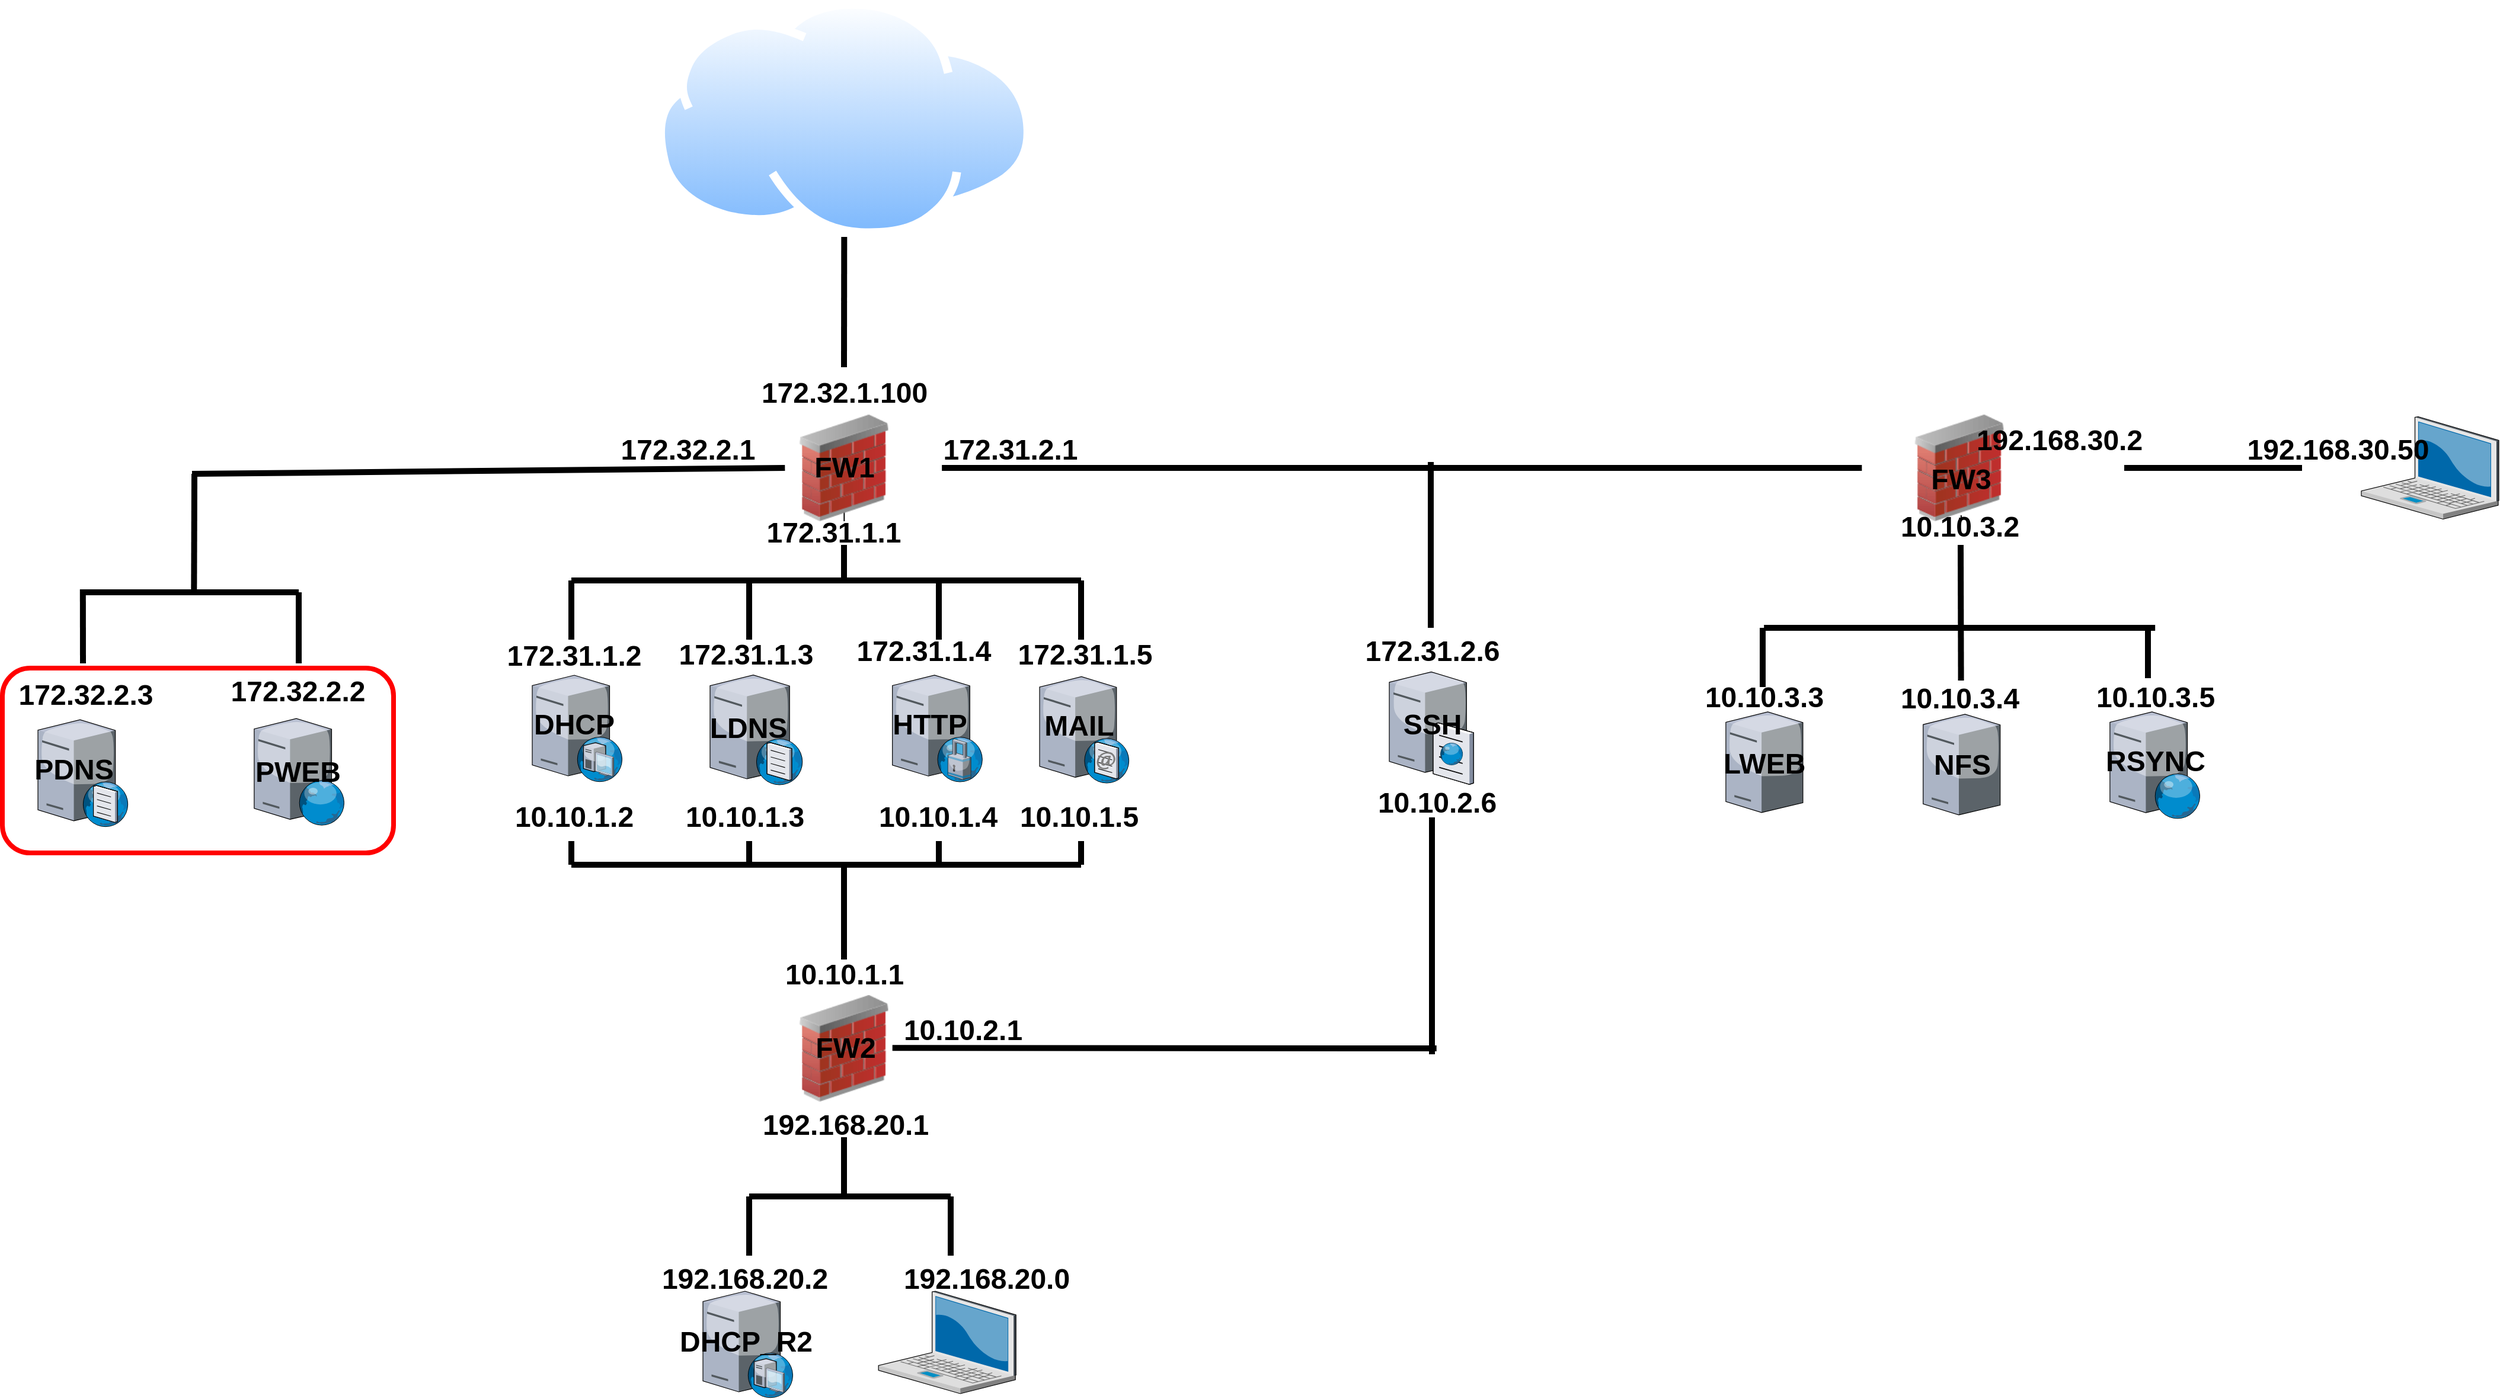 <mxfile version="20.5.1" type="github">
  <diagram id="6a731a19-8d31-9384-78a2-239565b7b9f0" name="Page-1">
    <mxGraphModel dx="3377" dy="2274" grid="1" gridSize="10" guides="1" tooltips="1" connect="1" arrows="1" fold="1" page="1" pageScale="1" pageWidth="1169" pageHeight="1654" background="#FFFFFF" math="0" shadow="0">
      <root>
        <mxCell id="0" />
        <mxCell id="1" parent="0" />
        <mxCell id="1jXCcoFpXVr-cj9uIh6z-17" style="edgeStyle=elbowEdgeStyle;rounded=0;orthogonalLoop=1;jettySize=auto;elbow=vertical;html=1;exitX=0.5;exitY=1;exitDx=0;exitDy=0;endArrow=none;endFill=0;" parent="1" source="1YaqFMHaYyieEzxT80kR-2257" edge="1">
          <mxGeometry relative="1" as="geometry">
            <mxPoint x="-1409.84" y="-1225" as="targetPoint" />
          </mxGeometry>
        </mxCell>
        <mxCell id="1jXCcoFpXVr-cj9uIh6z-40" style="edgeStyle=none;rounded=0;orthogonalLoop=1;jettySize=auto;html=1;strokeColor=default;endArrow=none;endFill=0;strokeWidth=5;" parent="1" edge="1">
          <mxGeometry relative="1" as="geometry">
            <mxPoint x="-1410" y="-1160" as="targetPoint" />
            <mxPoint x="-1410" y="-1190" as="sourcePoint" />
          </mxGeometry>
        </mxCell>
        <mxCell id="1YaqFMHaYyieEzxT80kR-2257" value="" style="image;html=1;image=img/lib/clip_art/networking/Firewall_02_128x128.png" parent="1" vertex="1">
          <mxGeometry x="-1492.26" y="-1300" width="164.84" height="90" as="geometry" />
        </mxCell>
        <mxCell id="1YaqFMHaYyieEzxT80kR-2258" value="" style="aspect=fixed;perimeter=ellipsePerimeter;html=1;align=center;shadow=0;dashed=0;spacingTop=3;image;image=img/lib/active_directory/internet_cloud.svg;" parent="1" vertex="1">
          <mxGeometry x="-1568.57" y="-1650" width="317.46" height="200" as="geometry" />
        </mxCell>
        <mxCell id="1YaqFMHaYyieEzxT80kR-2264" style="rounded=1;orthogonalLoop=1;jettySize=auto;html=1;strokeColor=#000000;endArrow=none;endFill=0;strokeWidth=5;" parent="1" target="1YaqFMHaYyieEzxT80kR-2258" edge="1">
          <mxGeometry relative="1" as="geometry">
            <mxPoint x="-1410" y="-1340" as="sourcePoint" />
          </mxGeometry>
        </mxCell>
        <mxCell id="1YaqFMHaYyieEzxT80kR-2265" value="FW1" style="text;strokeColor=none;fillColor=none;html=1;fontSize=24;fontStyle=1;verticalAlign=middle;align=center;" parent="1" vertex="1">
          <mxGeometry x="-1459.84" y="-1275" width="100" height="40" as="geometry" />
        </mxCell>
        <mxCell id="1YaqFMHaYyieEzxT80kR-2283" value="" style="verticalLabelPosition=bottom;sketch=0;aspect=fixed;html=1;verticalAlign=top;strokeColor=none;align=center;outlineConnect=0;shape=mxgraph.citrix.dhcp_server;" parent="1" vertex="1">
          <mxGeometry x="-1673" y="-1080" width="76" height="90" as="geometry" />
        </mxCell>
        <mxCell id="1YaqFMHaYyieEzxT80kR-2284" value="" style="verticalLabelPosition=bottom;sketch=0;aspect=fixed;html=1;verticalAlign=top;strokeColor=none;align=center;outlineConnect=0;shape=mxgraph.citrix.dns_server;" parent="1" vertex="1">
          <mxGeometry x="-1523" y="-1082.5" width="78.57" height="95" as="geometry" />
        </mxCell>
        <mxCell id="1YaqFMHaYyieEzxT80kR-2285" value="DHCP" style="text;strokeColor=none;fillColor=none;html=1;fontSize=24;fontStyle=1;verticalAlign=middle;align=center;" parent="1" vertex="1">
          <mxGeometry x="-1673" y="-1048.43" width="70" height="20" as="geometry" />
        </mxCell>
        <mxCell id="1YaqFMHaYyieEzxT80kR-2286" value="LDNS" style="text;strokeColor=none;fillColor=none;html=1;fontSize=24;fontStyle=1;verticalAlign=middle;align=center;" parent="1" vertex="1">
          <mxGeometry x="-1523" y="-1045.94" width="63.84" height="21.87" as="geometry" />
        </mxCell>
        <mxCell id="1YaqFMHaYyieEzxT80kR-2288" value="" style="verticalLabelPosition=bottom;sketch=0;aspect=fixed;html=1;verticalAlign=top;strokeColor=none;align=center;outlineConnect=0;shape=mxgraph.citrix.proxy_server;" parent="1" vertex="1">
          <mxGeometry x="-1369.16" y="-1080.01" width="76.5" height="90" as="geometry" />
        </mxCell>
        <mxCell id="1jXCcoFpXVr-cj9uIh6z-9" value="HTTP" style="text;strokeColor=none;fillColor=none;html=1;fontSize=24;fontStyle=1;verticalAlign=middle;align=center;" parent="1" vertex="1">
          <mxGeometry x="-1369.16" y="-1044.68" width="62.09" height="12.5" as="geometry" />
        </mxCell>
        <mxCell id="1jXCcoFpXVr-cj9uIh6z-41" value="" style="endArrow=none;html=1;rounded=0;strokeColor=default;strokeWidth=5;" parent="1" edge="1">
          <mxGeometry width="50" height="50" relative="1" as="geometry">
            <mxPoint x="-1640" y="-1160" as="sourcePoint" />
            <mxPoint x="-1210" y="-1160" as="targetPoint" />
          </mxGeometry>
        </mxCell>
        <mxCell id="1jXCcoFpXVr-cj9uIh6z-43" value="" style="endArrow=none;html=1;rounded=0;strokeColor=default;strokeWidth=5;" parent="1" edge="1">
          <mxGeometry width="50" height="50" relative="1" as="geometry">
            <mxPoint x="-1640" y="-1110" as="sourcePoint" />
            <mxPoint x="-1640" y="-1160" as="targetPoint" />
          </mxGeometry>
        </mxCell>
        <mxCell id="1jXCcoFpXVr-cj9uIh6z-44" value="" style="endArrow=none;html=1;rounded=0;strokeColor=default;strokeWidth=5;" parent="1" edge="1">
          <mxGeometry width="50" height="50" relative="1" as="geometry">
            <mxPoint x="-1490" y="-1110" as="sourcePoint" />
            <mxPoint x="-1490" y="-1160" as="targetPoint" />
          </mxGeometry>
        </mxCell>
        <mxCell id="1jXCcoFpXVr-cj9uIh6z-45" value="" style="endArrow=none;html=1;rounded=0;strokeColor=default;strokeWidth=5;" parent="1" edge="1">
          <mxGeometry width="50" height="50" relative="1" as="geometry">
            <mxPoint x="-1330" y="-1110" as="sourcePoint" />
            <mxPoint x="-1330" y="-1160" as="targetPoint" />
          </mxGeometry>
        </mxCell>
        <mxCell id="1jXCcoFpXVr-cj9uIh6z-47" value="" style="endArrow=none;html=1;rounded=0;strokeColor=default;strokeWidth=5;" parent="1" edge="1">
          <mxGeometry width="50" height="50" relative="1" as="geometry">
            <mxPoint x="-1210" y="-1110" as="sourcePoint" />
            <mxPoint x="-1210" y="-1160" as="targetPoint" />
          </mxGeometry>
        </mxCell>
        <mxCell id="1jXCcoFpXVr-cj9uIh6z-48" value="" style="endArrow=none;html=1;rounded=0;strokeColor=default;strokeWidth=5;" parent="1" edge="1">
          <mxGeometry width="50" height="50" relative="1" as="geometry">
            <mxPoint x="-1640" y="-920" as="sourcePoint" />
            <mxPoint x="-1210" y="-920" as="targetPoint" />
          </mxGeometry>
        </mxCell>
        <mxCell id="1jXCcoFpXVr-cj9uIh6z-49" value="" style="endArrow=none;html=1;rounded=0;strokeColor=default;strokeWidth=5;" parent="1" edge="1">
          <mxGeometry width="50" height="50" relative="1" as="geometry">
            <mxPoint x="-1640" y="-940" as="sourcePoint" />
            <mxPoint x="-1640" y="-920" as="targetPoint" />
          </mxGeometry>
        </mxCell>
        <mxCell id="1jXCcoFpXVr-cj9uIh6z-50" value="" style="endArrow=none;html=1;rounded=0;strokeColor=default;strokeWidth=5;" parent="1" edge="1">
          <mxGeometry width="50" height="50" relative="1" as="geometry">
            <mxPoint x="-1490" y="-940" as="sourcePoint" />
            <mxPoint x="-1490" y="-920" as="targetPoint" />
          </mxGeometry>
        </mxCell>
        <mxCell id="1jXCcoFpXVr-cj9uIh6z-51" value="" style="endArrow=none;html=1;rounded=0;strokeColor=default;strokeWidth=5;" parent="1" edge="1">
          <mxGeometry width="50" height="50" relative="1" as="geometry">
            <mxPoint x="-1330" y="-940" as="sourcePoint" />
            <mxPoint x="-1330" y="-920" as="targetPoint" />
          </mxGeometry>
        </mxCell>
        <mxCell id="1jXCcoFpXVr-cj9uIh6z-52" value="" style="endArrow=none;html=1;rounded=0;strokeColor=default;strokeWidth=5;" parent="1" edge="1">
          <mxGeometry width="50" height="50" relative="1" as="geometry">
            <mxPoint x="-1210" y="-940" as="sourcePoint" />
            <mxPoint x="-1210" y="-920" as="targetPoint" />
          </mxGeometry>
        </mxCell>
        <mxCell id="1jXCcoFpXVr-cj9uIh6z-53" style="edgeStyle=elbowEdgeStyle;rounded=0;orthogonalLoop=1;jettySize=auto;elbow=vertical;html=1;exitX=0.5;exitY=1;exitDx=0;exitDy=0;endArrow=none;endFill=0;" parent="1" source="1jXCcoFpXVr-cj9uIh6z-54" edge="1">
          <mxGeometry relative="1" as="geometry">
            <mxPoint x="-467.58" y="-1215" as="targetPoint" />
          </mxGeometry>
        </mxCell>
        <mxCell id="1jXCcoFpXVr-cj9uIh6z-54" value="" style="image;html=1;image=img/lib/clip_art/networking/Firewall_02_128x128.png" parent="1" vertex="1">
          <mxGeometry x="-551.33" y="-1300" width="164.84" height="90" as="geometry" />
        </mxCell>
        <mxCell id="1jXCcoFpXVr-cj9uIh6z-55" value="FW3" style="text;strokeColor=none;fillColor=none;html=1;fontSize=24;fontStyle=1;verticalAlign=middle;align=center;" parent="1" vertex="1">
          <mxGeometry x="-517.58" y="-1265" width="100" height="40" as="geometry" />
        </mxCell>
        <mxCell id="1jXCcoFpXVr-cj9uIh6z-57" value="" style="endArrow=none;html=1;rounded=0;strokeColor=#000000;strokeWidth=5;" parent="1" edge="1">
          <mxGeometry width="50" height="50" relative="1" as="geometry">
            <mxPoint x="-1958.35" y="-1150" as="sourcePoint" />
            <mxPoint x="-1958" y="-1250" as="targetPoint" />
          </mxGeometry>
        </mxCell>
        <mxCell id="1jXCcoFpXVr-cj9uIh6z-58" value="" style="endArrow=none;html=1;rounded=0;strokeColor=#000000;strokeWidth=5;" parent="1" edge="1">
          <mxGeometry width="50" height="50" relative="1" as="geometry">
            <mxPoint x="-2050" y="-1150" as="sourcePoint" />
            <mxPoint x="-1870" y="-1150" as="targetPoint" />
            <Array as="points">
              <mxPoint x="-1957.58" y="-1150" />
            </Array>
          </mxGeometry>
        </mxCell>
        <mxCell id="1jXCcoFpXVr-cj9uIh6z-59" value="" style="verticalLabelPosition=bottom;sketch=0;aspect=fixed;html=1;verticalAlign=top;strokeColor=none;align=center;outlineConnect=0;shape=mxgraph.citrix.smtp_server;" parent="1" vertex="1">
          <mxGeometry x="-1245" y="-1081" width="76" height="92" as="geometry" />
        </mxCell>
        <mxCell id="1jXCcoFpXVr-cj9uIh6z-61" value="" style="verticalLabelPosition=bottom;sketch=0;aspect=fixed;html=1;verticalAlign=top;strokeColor=none;align=center;outlineConnect=0;shape=mxgraph.citrix.dns_server;" parent="1" vertex="1">
          <mxGeometry x="-2090" y="-1044.68" width="76.5" height="92.5" as="geometry" />
        </mxCell>
        <mxCell id="1jXCcoFpXVr-cj9uIh6z-62" value="" style="verticalLabelPosition=bottom;sketch=0;aspect=fixed;html=1;verticalAlign=top;strokeColor=none;align=center;outlineConnect=0;shape=mxgraph.citrix.web_server;" parent="1" vertex="1">
          <mxGeometry x="-1907.58" y="-1043.43" width="76.5" height="90" as="geometry" />
        </mxCell>
        <mxCell id="1jXCcoFpXVr-cj9uIh6z-63" value="" style="endArrow=none;html=1;rounded=0;strokeColor=#000000;strokeWidth=5;" parent="1" edge="1">
          <mxGeometry width="50" height="50" relative="1" as="geometry">
            <mxPoint x="-2052" y="-1090" as="sourcePoint" />
            <mxPoint x="-2052.09" y="-1152.5" as="targetPoint" />
          </mxGeometry>
        </mxCell>
        <mxCell id="1jXCcoFpXVr-cj9uIh6z-64" value="" style="endArrow=none;html=1;rounded=0;strokeColor=#000000;strokeWidth=5;" parent="1" edge="1">
          <mxGeometry width="50" height="50" relative="1" as="geometry">
            <mxPoint x="-1870" y="-1090" as="sourcePoint" />
            <mxPoint x="-1870" y="-1150" as="targetPoint" />
          </mxGeometry>
        </mxCell>
        <mxCell id="1jXCcoFpXVr-cj9uIh6z-65" value="MAIL" style="text;strokeColor=none;fillColor=none;html=1;fontSize=24;fontStyle=1;verticalAlign=middle;align=center;" parent="1" vertex="1">
          <mxGeometry x="-1245" y="-1049.07" width="65" height="25" as="geometry" />
        </mxCell>
        <mxCell id="1jXCcoFpXVr-cj9uIh6z-69" value="" style="endArrow=none;html=1;rounded=0;strokeColor=#000000;strokeWidth=5;entryX=0;entryY=0.5;entryDx=0;entryDy=0;" parent="1" target="1YaqFMHaYyieEzxT80kR-2265" edge="1">
          <mxGeometry width="50" height="50" relative="1" as="geometry">
            <mxPoint x="-1960" y="-1250" as="sourcePoint" />
            <mxPoint x="-1550" y="-1280" as="targetPoint" />
          </mxGeometry>
        </mxCell>
        <mxCell id="1jXCcoFpXVr-cj9uIh6z-71" value="" style="endArrow=none;html=1;rounded=0;strokeColor=#000000;strokeWidth=5;exitX=1;exitY=0.5;exitDx=0;exitDy=0;" parent="1" source="1YaqFMHaYyieEzxT80kR-2257" target="1jXCcoFpXVr-cj9uIh6z-54" edge="1">
          <mxGeometry width="50" height="50" relative="1" as="geometry">
            <mxPoint x="-1270" y="-1230" as="sourcePoint" />
            <mxPoint x="-1220" y="-1280" as="targetPoint" />
          </mxGeometry>
        </mxCell>
        <mxCell id="1jXCcoFpXVr-cj9uIh6z-72" value="" style="verticalLabelPosition=bottom;sketch=0;aspect=fixed;html=1;verticalAlign=top;strokeColor=none;align=center;outlineConnect=0;shape=mxgraph.citrix.web_server;" parent="1" vertex="1">
          <mxGeometry x="-342.07" y="-1049.07" width="76.5" height="90" as="geometry" />
        </mxCell>
        <mxCell id="1jXCcoFpXVr-cj9uIh6z-73" value="" style="verticalLabelPosition=bottom;sketch=0;aspect=fixed;html=1;verticalAlign=top;strokeColor=none;align=center;outlineConnect=0;shape=mxgraph.citrix.tower_server;" parent="1" vertex="1">
          <mxGeometry x="-499.65" y="-1047.08" width="65" height="85" as="geometry" />
        </mxCell>
        <mxCell id="1jXCcoFpXVr-cj9uIh6z-75" value="" style="verticalLabelPosition=bottom;sketch=0;aspect=fixed;html=1;verticalAlign=top;strokeColor=none;align=center;outlineConnect=0;shape=mxgraph.citrix.tower_server;" parent="1" vertex="1">
          <mxGeometry x="-666.07" y="-1049.07" width="65" height="85" as="geometry" />
        </mxCell>
        <mxCell id="1jXCcoFpXVr-cj9uIh6z-76" value="" style="endArrow=none;html=1;rounded=0;strokeColor=#000000;strokeWidth=5;" parent="1" edge="1">
          <mxGeometry width="50" height="50" relative="1" as="geometry">
            <mxPoint x="-635" y="-1070" as="sourcePoint" />
            <mxPoint x="-635" y="-1120" as="targetPoint" />
          </mxGeometry>
        </mxCell>
        <mxCell id="1jXCcoFpXVr-cj9uIh6z-77" value="" style="endArrow=none;html=1;rounded=0;strokeColor=#000000;strokeWidth=5;" parent="1" edge="1">
          <mxGeometry width="50" height="50" relative="1" as="geometry">
            <mxPoint x="-467.7" y="-1075.51" as="sourcePoint" />
            <mxPoint x="-468" y="-1190" as="targetPoint" />
          </mxGeometry>
        </mxCell>
        <mxCell id="1jXCcoFpXVr-cj9uIh6z-78" value="" style="endArrow=none;html=1;rounded=0;strokeColor=#000000;strokeWidth=5;" parent="1" edge="1">
          <mxGeometry width="50" height="50" relative="1" as="geometry">
            <mxPoint x="-310.0" y="-1077.5" as="sourcePoint" />
            <mxPoint x="-310" y="-1120" as="targetPoint" />
          </mxGeometry>
        </mxCell>
        <mxCell id="1jXCcoFpXVr-cj9uIh6z-79" value="" style="endArrow=none;html=1;rounded=0;strokeColor=#000000;strokeWidth=5;" parent="1" edge="1">
          <mxGeometry width="50" height="50" relative="1" as="geometry">
            <mxPoint x="-633.91" y="-1120" as="sourcePoint" />
            <mxPoint x="-303.91" y="-1120" as="targetPoint" />
          </mxGeometry>
        </mxCell>
        <mxCell id="1jXCcoFpXVr-cj9uIh6z-81" value="" style="verticalLabelPosition=bottom;sketch=0;aspect=fixed;html=1;verticalAlign=top;strokeColor=none;align=center;outlineConnect=0;shape=mxgraph.citrix.laptop_2;" parent="1" vertex="1">
          <mxGeometry x="-130" y="-1298.25" width="116" height="86.5" as="geometry" />
        </mxCell>
        <mxCell id="1jXCcoFpXVr-cj9uIh6z-82" value="" style="endArrow=none;html=1;rounded=0;strokeColor=#000000;strokeWidth=5;" parent="1" edge="1">
          <mxGeometry width="50" height="50" relative="1" as="geometry">
            <mxPoint x="-330" y="-1255" as="sourcePoint" />
            <mxPoint x="-180" y="-1255" as="targetPoint" />
          </mxGeometry>
        </mxCell>
        <mxCell id="1jXCcoFpXVr-cj9uIh6z-83" value="" style="endArrow=none;html=1;rounded=0;strokeColor=#000000;strokeWidth=5;" parent="1" edge="1">
          <mxGeometry width="50" height="50" relative="1" as="geometry">
            <mxPoint x="-915" y="-1120" as="sourcePoint" />
            <mxPoint x="-915" y="-1260" as="targetPoint" />
          </mxGeometry>
        </mxCell>
        <mxCell id="1jXCcoFpXVr-cj9uIh6z-84" value="" style="verticalLabelPosition=bottom;sketch=0;aspect=fixed;html=1;verticalAlign=top;strokeColor=none;align=center;outlineConnect=0;shape=mxgraph.citrix.ftp_server;" parent="1" vertex="1">
          <mxGeometry x="-950" y="-1085" width="71" height="97" as="geometry" />
        </mxCell>
        <mxCell id="1jXCcoFpXVr-cj9uIh6z-85" value="SSH" style="text;strokeColor=none;fillColor=none;html=1;fontSize=24;fontStyle=1;verticalAlign=middle;align=center;" parent="1" vertex="1">
          <mxGeometry x="-964" y="-1058" width="100" height="40" as="geometry" />
        </mxCell>
        <mxCell id="1jXCcoFpXVr-cj9uIh6z-86" value="" style="endArrow=none;html=1;rounded=0;strokeColor=#000000;strokeWidth=5;" parent="1" edge="1">
          <mxGeometry width="50" height="50" relative="1" as="geometry">
            <mxPoint x="-914" y="-770" as="sourcePoint" />
            <mxPoint x="-914" y="-960" as="targetPoint" />
            <Array as="points">
              <mxPoint x="-914" y="-760" />
              <mxPoint x="-914" y="-770" />
            </Array>
          </mxGeometry>
        </mxCell>
        <mxCell id="1jXCcoFpXVr-cj9uIh6z-87" value="PWEB" style="text;strokeColor=none;fillColor=none;html=1;fontSize=24;fontStyle=1;verticalAlign=middle;align=center;" parent="1" vertex="1">
          <mxGeometry x="-1910.08" y="-1008.43" width="79" height="20" as="geometry" />
        </mxCell>
        <mxCell id="1jXCcoFpXVr-cj9uIh6z-88" value="PDNS" style="text;strokeColor=none;fillColor=none;html=1;fontSize=24;fontStyle=1;verticalAlign=middle;align=center;" parent="1" vertex="1">
          <mxGeometry x="-2100" y="-1012.43" width="80" height="24" as="geometry" />
        </mxCell>
        <mxCell id="1jXCcoFpXVr-cj9uIh6z-90" value="" style="image;html=1;image=img/lib/clip_art/networking/Firewall_02_128x128.png" parent="1" vertex="1">
          <mxGeometry x="-1492.26" y="-810" width="164.84" height="90" as="geometry" />
        </mxCell>
        <mxCell id="1jXCcoFpXVr-cj9uIh6z-91" value="FW2" style="text;strokeColor=none;fillColor=none;html=1;fontSize=24;fontStyle=1;verticalAlign=middle;align=center;" parent="1" vertex="1">
          <mxGeometry x="-1459.16" y="-785" width="100" height="40" as="geometry" />
        </mxCell>
        <mxCell id="1jXCcoFpXVr-cj9uIh6z-92" value="" style="endArrow=none;html=1;rounded=0;strokeColor=#000000;strokeWidth=5;" parent="1" edge="1">
          <mxGeometry width="50" height="50" relative="1" as="geometry">
            <mxPoint x="-1410" y="-840" as="sourcePoint" />
            <mxPoint x="-1410" y="-920" as="targetPoint" />
          </mxGeometry>
        </mxCell>
        <mxCell id="1jXCcoFpXVr-cj9uIh6z-93" value="" style="endArrow=none;html=1;rounded=0;strokeColor=#000000;strokeWidth=5;" parent="1" edge="1">
          <mxGeometry width="50" height="50" relative="1" as="geometry">
            <mxPoint x="-1410" y="-640" as="sourcePoint" />
            <mxPoint x="-1410" y="-690" as="targetPoint" />
          </mxGeometry>
        </mxCell>
        <mxCell id="1jXCcoFpXVr-cj9uIh6z-94" value="" style="endArrow=none;html=1;rounded=0;strokeColor=#000000;strokeWidth=5;" parent="1" edge="1">
          <mxGeometry width="50" height="50" relative="1" as="geometry">
            <mxPoint x="-1490" y="-640" as="sourcePoint" />
            <mxPoint x="-1320" y="-640" as="targetPoint" />
          </mxGeometry>
        </mxCell>
        <mxCell id="1jXCcoFpXVr-cj9uIh6z-95" value="" style="endArrow=none;html=1;rounded=0;strokeColor=#000000;strokeWidth=5;" parent="1" edge="1">
          <mxGeometry width="50" height="50" relative="1" as="geometry">
            <mxPoint x="-1490" y="-590" as="sourcePoint" />
            <mxPoint x="-1490" y="-640" as="targetPoint" />
          </mxGeometry>
        </mxCell>
        <mxCell id="1jXCcoFpXVr-cj9uIh6z-96" value="" style="endArrow=none;html=1;rounded=0;strokeColor=#000000;strokeWidth=5;" parent="1" edge="1">
          <mxGeometry width="50" height="50" relative="1" as="geometry">
            <mxPoint x="-1320" y="-590" as="sourcePoint" />
            <mxPoint x="-1320" y="-640" as="targetPoint" />
          </mxGeometry>
        </mxCell>
        <mxCell id="1jXCcoFpXVr-cj9uIh6z-97" value="" style="verticalLabelPosition=bottom;sketch=0;aspect=fixed;html=1;verticalAlign=top;strokeColor=none;align=center;outlineConnect=0;shape=mxgraph.citrix.dhcp_server;" parent="1" vertex="1">
          <mxGeometry x="-1529" y="-560" width="76" height="90" as="geometry" />
        </mxCell>
        <mxCell id="1jXCcoFpXVr-cj9uIh6z-98" value="" style="verticalLabelPosition=bottom;sketch=0;aspect=fixed;html=1;verticalAlign=top;strokeColor=none;align=center;outlineConnect=0;shape=mxgraph.citrix.laptop_2;" parent="1" vertex="1">
          <mxGeometry x="-1380.91" y="-560" width="116" height="86.5" as="geometry" />
        </mxCell>
        <mxCell id="1jXCcoFpXVr-cj9uIh6z-99" value="" style="endArrow=none;html=1;rounded=0;strokeColor=#000000;strokeWidth=5;" parent="1" edge="1">
          <mxGeometry width="50" height="50" relative="1" as="geometry">
            <mxPoint x="-1369.16" y="-765.34" as="sourcePoint" />
            <mxPoint x="-910.16" y="-765" as="targetPoint" />
          </mxGeometry>
        </mxCell>
        <mxCell id="1jXCcoFpXVr-cj9uIh6z-100" value="NFS" style="text;strokeColor=none;fillColor=none;html=1;fontSize=24;fontStyle=1;verticalAlign=middle;align=center;" parent="1" vertex="1">
          <mxGeometry x="-517.15" y="-1024.07" width="100" height="40" as="geometry" />
        </mxCell>
        <mxCell id="1jXCcoFpXVr-cj9uIh6z-101" value="RSYNC" style="text;strokeColor=none;fillColor=none;html=1;fontSize=24;fontStyle=1;verticalAlign=middle;align=center;" parent="1" vertex="1">
          <mxGeometry x="-354.24" y="-1026.57" width="100" height="40" as="geometry" />
        </mxCell>
        <mxCell id="1jXCcoFpXVr-cj9uIh6z-102" value="LWEB" style="text;strokeColor=none;fillColor=none;html=1;fontSize=24;fontStyle=1;verticalAlign=middle;align=center;" parent="1" vertex="1">
          <mxGeometry x="-683.57" y="-1024.58" width="100" height="40" as="geometry" />
        </mxCell>
        <mxCell id="1jXCcoFpXVr-cj9uIh6z-103" value="DHCP_R2" style="text;strokeColor=none;fillColor=none;html=1;fontSize=24;fontStyle=1;verticalAlign=middle;align=center;" parent="1" vertex="1">
          <mxGeometry x="-1534" y="-534.25" width="81" height="35" as="geometry" />
        </mxCell>
        <mxCell id="xXtHXDpP3TSkbvL2k7ko-1" value="172.32.2.3" style="text;strokeColor=none;fillColor=none;html=1;fontSize=24;fontStyle=1;verticalAlign=middle;align=center;" vertex="1" parent="1">
          <mxGeometry x="-2100" y="-1083" width="100" height="40" as="geometry" />
        </mxCell>
        <mxCell id="xXtHXDpP3TSkbvL2k7ko-2" value="172.32.2.2" style="text;strokeColor=none;fillColor=none;html=1;fontSize=24;fontStyle=1;verticalAlign=middle;align=center;" vertex="1" parent="1">
          <mxGeometry x="-1920.58" y="-1085.94" width="100" height="40" as="geometry" />
        </mxCell>
        <mxCell id="xXtHXDpP3TSkbvL2k7ko-3" value="172.32.2.1" style="text;strokeColor=none;fillColor=none;html=1;fontSize=24;fontStyle=1;verticalAlign=middle;align=center;" vertex="1" parent="1">
          <mxGeometry x="-1592.26" y="-1290" width="100" height="40" as="geometry" />
        </mxCell>
        <mxCell id="xXtHXDpP3TSkbvL2k7ko-4" value="" style="rounded=1;whiteSpace=wrap;html=1;fillColor=none;strokeColor=#FF0000;fillStyle=hatch;glass=0;shadow=0;gradientColor=none;strokeWidth=4;" vertex="1" parent="1">
          <mxGeometry x="-2120" y="-1085.94" width="330" height="155.94" as="geometry" />
        </mxCell>
        <mxCell id="xXtHXDpP3TSkbvL2k7ko-5" value="172.31.1.2" style="text;strokeColor=none;fillColor=none;html=1;fontSize=24;fontStyle=1;verticalAlign=middle;align=center;shadow=0;glass=0;fillStyle=hatch;strokeWidth=4;" vertex="1" parent="1">
          <mxGeometry x="-1688" y="-1116" width="100" height="40" as="geometry" />
        </mxCell>
        <mxCell id="xXtHXDpP3TSkbvL2k7ko-6" value="172.31.1.3" style="text;strokeColor=none;fillColor=none;html=1;fontSize=24;fontStyle=1;verticalAlign=middle;align=center;shadow=0;glass=0;fillStyle=hatch;strokeWidth=4;" vertex="1" parent="1">
          <mxGeometry x="-1543.5" y="-1117.5" width="100" height="40" as="geometry" />
        </mxCell>
        <mxCell id="xXtHXDpP3TSkbvL2k7ko-7" value="172.31.1.4" style="text;strokeColor=none;fillColor=none;html=1;fontSize=24;fontStyle=1;verticalAlign=middle;align=center;shadow=0;glass=0;fillStyle=hatch;strokeWidth=4;" vertex="1" parent="1">
          <mxGeometry x="-1392.66" y="-1120" width="100" height="40" as="geometry" />
        </mxCell>
        <mxCell id="xXtHXDpP3TSkbvL2k7ko-8" value="172.31.1.5" style="text;strokeColor=none;fillColor=none;html=1;fontSize=24;fontStyle=1;verticalAlign=middle;align=center;shadow=0;glass=0;fillStyle=hatch;strokeWidth=4;" vertex="1" parent="1">
          <mxGeometry x="-1257" y="-1117.5" width="100" height="40" as="geometry" />
        </mxCell>
        <mxCell id="xXtHXDpP3TSkbvL2k7ko-9" value="10.10.1.2" style="text;strokeColor=none;fillColor=none;html=1;fontSize=24;fontStyle=1;verticalAlign=middle;align=center;shadow=0;glass=0;fillStyle=hatch;strokeWidth=4;" vertex="1" parent="1">
          <mxGeometry x="-1688" y="-980" width="100" height="40" as="geometry" />
        </mxCell>
        <mxCell id="xXtHXDpP3TSkbvL2k7ko-11" value="10.10.1.3" style="text;strokeColor=none;fillColor=none;html=1;fontSize=24;fontStyle=1;verticalAlign=middle;align=center;shadow=0;glass=0;fillStyle=hatch;strokeWidth=4;" vertex="1" parent="1">
          <mxGeometry x="-1544.43" y="-980" width="100" height="40" as="geometry" />
        </mxCell>
        <mxCell id="xXtHXDpP3TSkbvL2k7ko-12" value="10.10.1.4" style="text;strokeColor=none;fillColor=none;html=1;fontSize=24;fontStyle=1;verticalAlign=middle;align=center;shadow=0;glass=0;fillStyle=hatch;strokeWidth=4;" vertex="1" parent="1">
          <mxGeometry x="-1380.91" y="-980" width="100" height="40" as="geometry" />
        </mxCell>
        <mxCell id="xXtHXDpP3TSkbvL2k7ko-13" value="10.10.1.5" style="text;strokeColor=none;fillColor=none;html=1;fontSize=24;fontStyle=1;verticalAlign=middle;align=center;shadow=0;glass=0;fillStyle=hatch;strokeWidth=4;" vertex="1" parent="1">
          <mxGeometry x="-1262.5" y="-980" width="100" height="40" as="geometry" />
        </mxCell>
        <mxCell id="xXtHXDpP3TSkbvL2k7ko-14" value="10.10.1.1" style="text;strokeColor=none;fillColor=none;html=1;fontSize=24;fontStyle=1;verticalAlign=middle;align=center;shadow=0;glass=0;fillStyle=hatch;strokeWidth=4;" vertex="1" parent="1">
          <mxGeometry x="-1459.84" y="-847" width="100" height="40" as="geometry" />
        </mxCell>
        <mxCell id="xXtHXDpP3TSkbvL2k7ko-15" value="10.10.2.1" style="text;strokeColor=none;fillColor=none;html=1;fontSize=24;fontStyle=1;verticalAlign=middle;align=center;shadow=0;glass=0;fillStyle=hatch;strokeWidth=4;" vertex="1" parent="1">
          <mxGeometry x="-1359.84" y="-800" width="100" height="40" as="geometry" />
        </mxCell>
        <mxCell id="xXtHXDpP3TSkbvL2k7ko-16" value="192.168.20.1" style="text;strokeColor=none;fillColor=none;html=1;fontSize=24;fontStyle=1;verticalAlign=middle;align=center;shadow=0;glass=0;fillStyle=hatch;strokeWidth=4;" vertex="1" parent="1">
          <mxGeometry x="-1458.84" y="-720" width="100" height="40" as="geometry" />
        </mxCell>
        <mxCell id="xXtHXDpP3TSkbvL2k7ko-18" value="192.168.20.2" style="text;strokeColor=none;fillColor=none;html=1;fontSize=24;fontStyle=1;verticalAlign=middle;align=center;shadow=0;glass=0;fillStyle=hatch;strokeWidth=4;" vertex="1" parent="1">
          <mxGeometry x="-1544.43" y="-590" width="100" height="40" as="geometry" />
        </mxCell>
        <mxCell id="xXtHXDpP3TSkbvL2k7ko-20" value="192.168.20.0" style="text;strokeColor=none;fillColor=none;html=1;fontSize=24;fontStyle=1;verticalAlign=middle;align=center;shadow=0;glass=0;fillStyle=hatch;strokeWidth=4;" vertex="1" parent="1">
          <mxGeometry x="-1340" y="-590" width="100" height="40" as="geometry" />
        </mxCell>
        <mxCell id="xXtHXDpP3TSkbvL2k7ko-21" value="172.31.1.1" style="text;strokeColor=none;fillColor=none;html=1;fontSize=24;fontStyle=1;verticalAlign=middle;align=center;shadow=0;glass=0;fillStyle=hatch;strokeWidth=4;" vertex="1" parent="1">
          <mxGeometry x="-1469.16" y="-1220" width="100" height="40" as="geometry" />
        </mxCell>
        <mxCell id="xXtHXDpP3TSkbvL2k7ko-22" value="172.32.1.100" style="text;strokeColor=none;fillColor=none;html=1;fontSize=24;fontStyle=1;verticalAlign=middle;align=center;" vertex="1" parent="1">
          <mxGeometry x="-1459.84" y="-1338" width="100" height="40" as="geometry" />
        </mxCell>
        <mxCell id="xXtHXDpP3TSkbvL2k7ko-25" value="172.31.2.1" style="text;strokeColor=none;fillColor=none;html=1;fontSize=24;fontStyle=1;verticalAlign=middle;align=center;shadow=0;glass=0;fillStyle=hatch;strokeWidth=4;" vertex="1" parent="1">
          <mxGeometry x="-1320" y="-1290" width="100" height="40" as="geometry" />
        </mxCell>
        <mxCell id="xXtHXDpP3TSkbvL2k7ko-26" value="172.31.2.6" style="text;strokeColor=none;fillColor=none;html=1;fontSize=24;fontStyle=1;verticalAlign=middle;align=center;shadow=0;glass=0;fillStyle=hatch;strokeWidth=4;" vertex="1" parent="1">
          <mxGeometry x="-964.5" y="-1120" width="100" height="40" as="geometry" />
        </mxCell>
        <mxCell id="xXtHXDpP3TSkbvL2k7ko-27" value="10.10.2.6" style="text;strokeColor=none;fillColor=none;html=1;fontSize=24;fontStyle=1;verticalAlign=middle;align=center;shadow=0;glass=0;fillStyle=hatch;strokeWidth=4;" vertex="1" parent="1">
          <mxGeometry x="-960" y="-992.18" width="100" height="40" as="geometry" />
        </mxCell>
        <mxCell id="xXtHXDpP3TSkbvL2k7ko-28" value="10.10.3.2" style="text;strokeColor=none;fillColor=none;html=1;fontSize=24;fontStyle=1;verticalAlign=middle;align=center;shadow=0;glass=0;fillStyle=hatch;strokeWidth=4;" vertex="1" parent="1">
          <mxGeometry x="-518.91" y="-1225" width="100" height="40" as="geometry" />
        </mxCell>
        <mxCell id="xXtHXDpP3TSkbvL2k7ko-29" value="10.10.3.3" style="text;strokeColor=none;fillColor=none;html=1;fontSize=24;fontStyle=1;verticalAlign=middle;align=center;shadow=0;glass=0;fillStyle=hatch;strokeWidth=4;" vertex="1" parent="1">
          <mxGeometry x="-683.57" y="-1081" width="100" height="40" as="geometry" />
        </mxCell>
        <mxCell id="xXtHXDpP3TSkbvL2k7ko-30" value="10.10.3.4" style="text;strokeColor=none;fillColor=none;html=1;fontSize=24;fontStyle=1;verticalAlign=middle;align=center;shadow=0;glass=0;fillStyle=hatch;strokeWidth=4;" vertex="1" parent="1">
          <mxGeometry x="-518.91" y="-1080" width="100" height="40" as="geometry" />
        </mxCell>
        <mxCell id="xXtHXDpP3TSkbvL2k7ko-31" value="10.10.3.5" style="text;strokeColor=none;fillColor=none;html=1;fontSize=24;fontStyle=1;verticalAlign=middle;align=center;shadow=0;glass=0;fillStyle=hatch;strokeWidth=4;" vertex="1" parent="1">
          <mxGeometry x="-354.24" y="-1081" width="100" height="40" as="geometry" />
        </mxCell>
        <mxCell id="xXtHXDpP3TSkbvL2k7ko-32" value="192.168.30.2" style="text;strokeColor=none;fillColor=none;html=1;fontSize=24;fontStyle=1;verticalAlign=middle;align=center;shadow=0;glass=0;fillStyle=hatch;strokeWidth=4;" vertex="1" parent="1">
          <mxGeometry x="-434.65" y="-1298" width="100" height="40" as="geometry" />
        </mxCell>
        <mxCell id="xXtHXDpP3TSkbvL2k7ko-33" value="192.168.30.50" style="text;strokeColor=none;fillColor=none;html=1;fontSize=24;fontStyle=1;verticalAlign=middle;align=center;shadow=0;glass=0;fillStyle=hatch;strokeWidth=4;" vertex="1" parent="1">
          <mxGeometry x="-200.0" y="-1290" width="100" height="40" as="geometry" />
        </mxCell>
      </root>
    </mxGraphModel>
  </diagram>
</mxfile>
